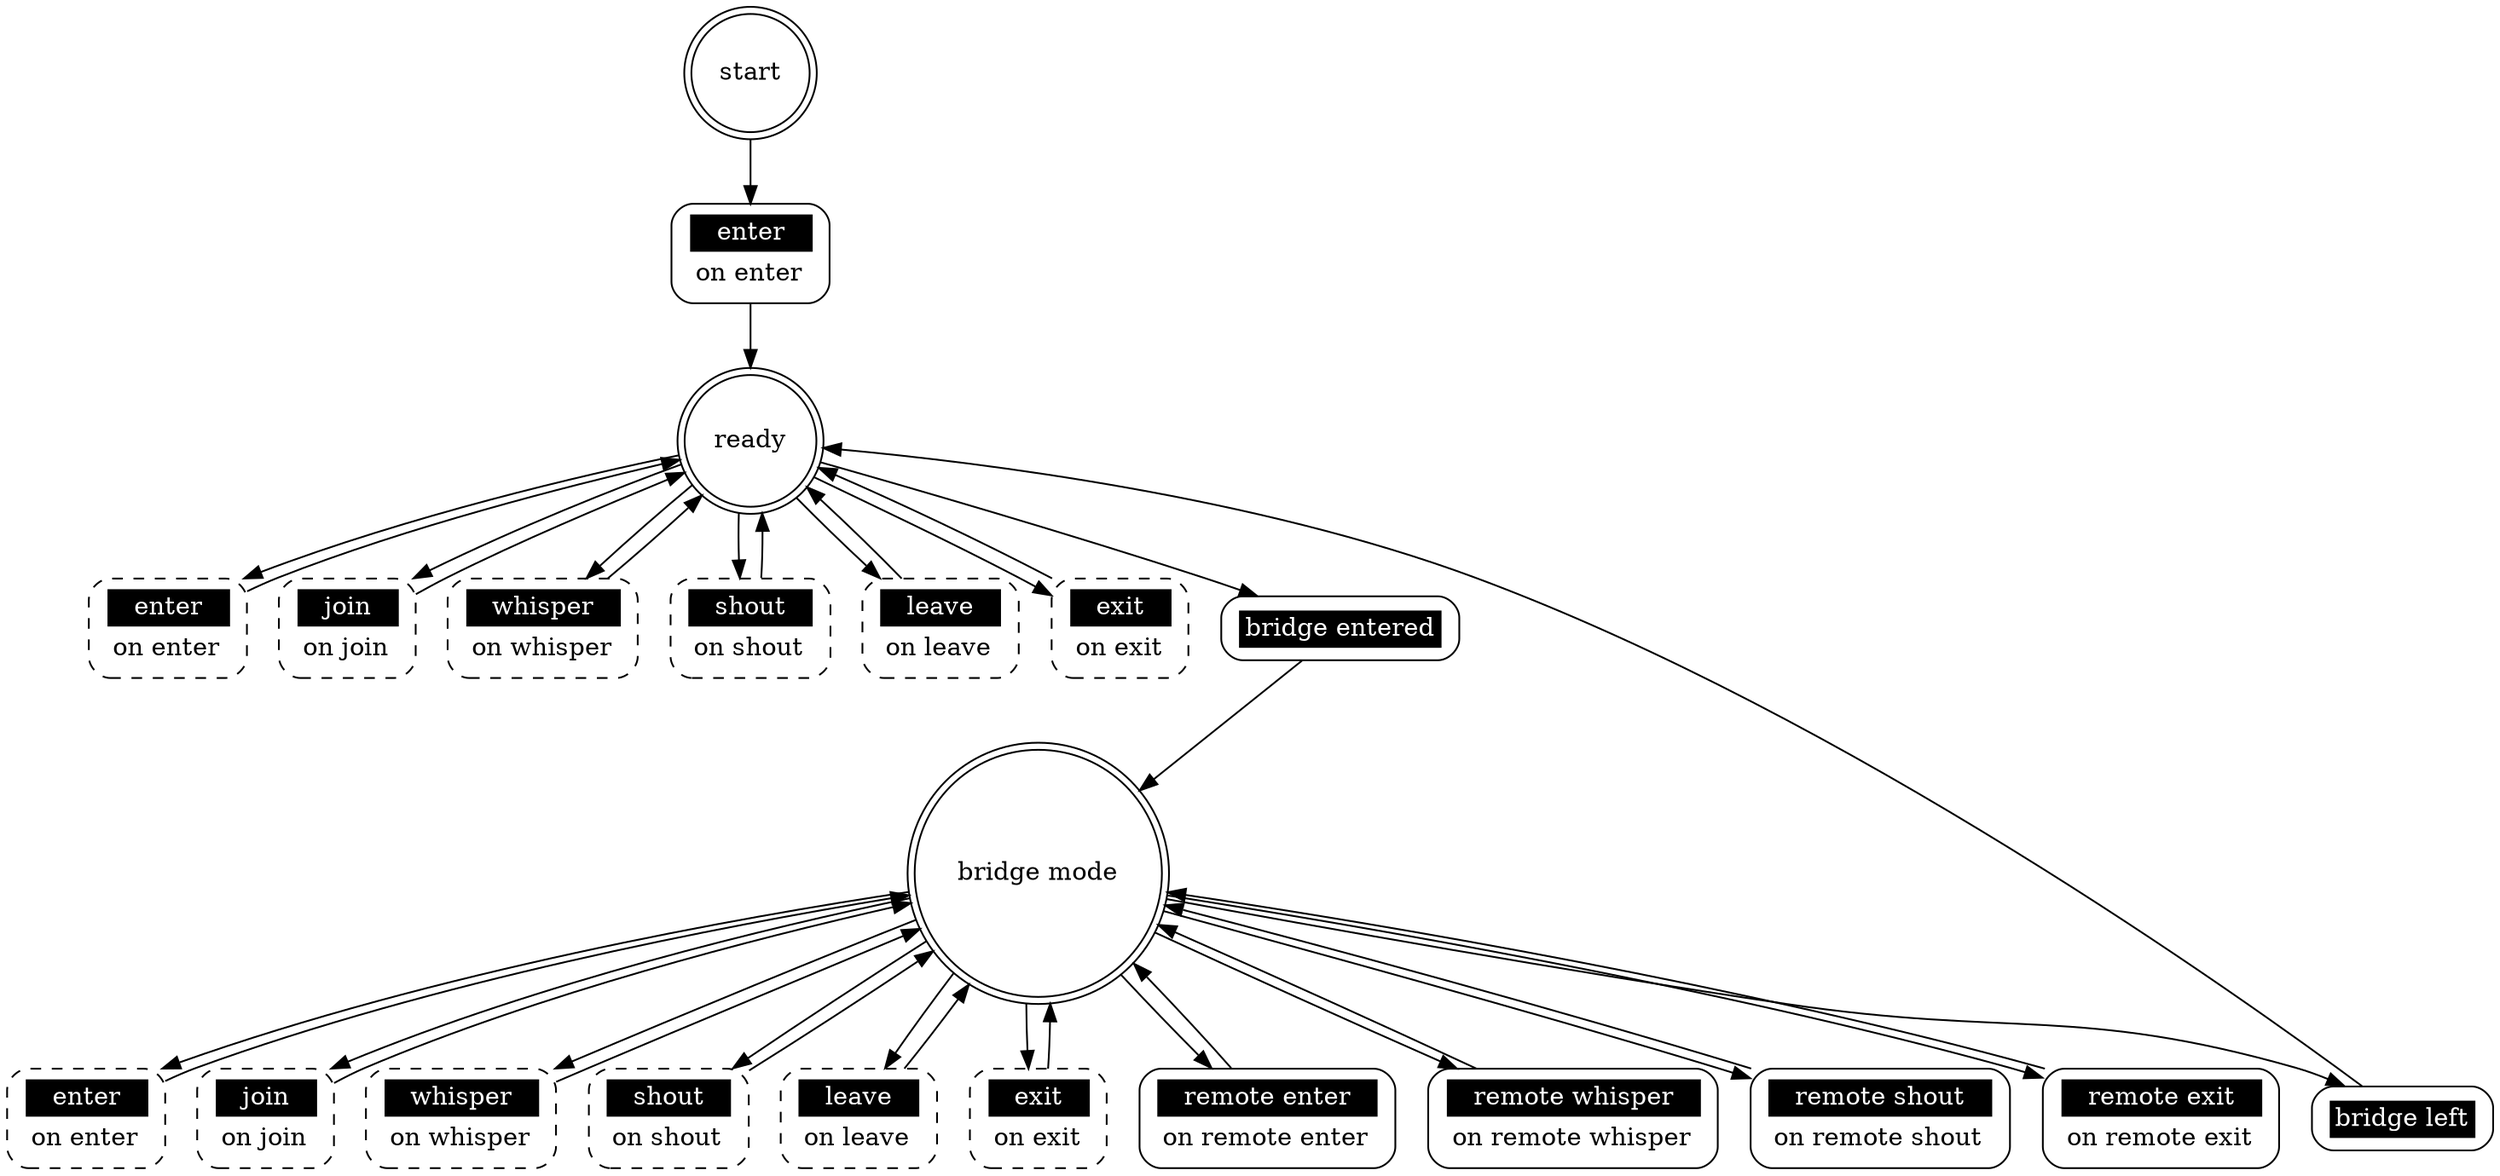 ## Automatically generated from _once client.xml by gsl
digraph "_once client" {

 "start" [shape = "doublecircle"];
 "start enter" [shape = "Mrecord" style = solid label = <<table border="0" cellborder="0" cellpadding="3" bgcolor="white"><tr><td bgcolor="black" align="center" colspan="2"><font color="white">enter</font></td></tr><tr><td align="left" port="r3">on enter</td></tr></table>>];
 "start" -> "start enter";
 "start enter" -> "ready";

 "ready" [shape = "doublecircle"];
 "ready enter" [shape = "Mrecord" style = dashed label = <<table border="0" cellborder="0" cellpadding="3" bgcolor="white"><tr><td bgcolor="black" align="center" colspan="2"><font color="white">enter</font></td></tr><tr><td align="left" port="r3">on enter</td></tr></table>>];
 "ready" -> "ready enter";
 "ready enter" -> "ready";
 "ready join" [shape = "Mrecord" style = dashed label = <<table border="0" cellborder="0" cellpadding="3" bgcolor="white"><tr><td bgcolor="black" align="center" colspan="2"><font color="white">join</font></td></tr><tr><td align="left" port="r3">on join</td></tr></table>>];
 "ready" -> "ready join";
 "ready join" -> "ready";
 "ready whisper" [shape = "Mrecord" style = dashed label = <<table border="0" cellborder="0" cellpadding="3" bgcolor="white"><tr><td bgcolor="black" align="center" colspan="2"><font color="white">whisper</font></td></tr><tr><td align="left" port="r3">on whisper</td></tr></table>>];
 "ready" -> "ready whisper";
 "ready whisper" -> "ready";
 "ready shout" [shape = "Mrecord" style = dashed label = <<table border="0" cellborder="0" cellpadding="3" bgcolor="white"><tr><td bgcolor="black" align="center" colspan="2"><font color="white">shout</font></td></tr><tr><td align="left" port="r3">on shout</td></tr></table>>];
 "ready" -> "ready shout";
 "ready shout" -> "ready";
 "ready leave" [shape = "Mrecord" style = dashed label = <<table border="0" cellborder="0" cellpadding="3" bgcolor="white"><tr><td bgcolor="black" align="center" colspan="2"><font color="white">leave</font></td></tr><tr><td align="left" port="r3">on leave</td></tr></table>>];
 "ready" -> "ready leave";
 "ready leave" -> "ready";
 "ready exit" [shape = "Mrecord" style = dashed label = <<table border="0" cellborder="0" cellpadding="3" bgcolor="white"><tr><td bgcolor="black" align="center" colspan="2"><font color="white">exit</font></td></tr><tr><td align="left" port="r3">on exit</td></tr></table>>];
 "ready" -> "ready exit";
 "ready exit" -> "ready";
 "ready bridge entered" [shape = "Mrecord" style = solid label = <<table border="0" cellborder="0" cellpadding="3" bgcolor="white"><tr><td bgcolor="black" align="center" colspan="2"><font color="white">bridge entered</font></td></tr></table>>];
 "ready" -> "ready bridge entered";
 "ready bridge entered" -> "bridge mode";

 "bridge mode" [shape = "doublecircle"];
 "bridge mode enter" [shape = "Mrecord" style = dashed label = <<table border="0" cellborder="0" cellpadding="3" bgcolor="white"><tr><td bgcolor="black" align="center" colspan="2"><font color="white">enter</font></td></tr><tr><td align="left" port="r3">on enter</td></tr></table>>];
 "bridge mode" -> "bridge mode enter";
 "bridge mode enter" -> "bridge mode";
 "bridge mode join" [shape = "Mrecord" style = dashed label = <<table border="0" cellborder="0" cellpadding="3" bgcolor="white"><tr><td bgcolor="black" align="center" colspan="2"><font color="white">join</font></td></tr><tr><td align="left" port="r3">on join</td></tr></table>>];
 "bridge mode" -> "bridge mode join";
 "bridge mode join" -> "bridge mode";
 "bridge mode whisper" [shape = "Mrecord" style = dashed label = <<table border="0" cellborder="0" cellpadding="3" bgcolor="white"><tr><td bgcolor="black" align="center" colspan="2"><font color="white">whisper</font></td></tr><tr><td align="left" port="r3">on whisper</td></tr></table>>];
 "bridge mode" -> "bridge mode whisper";
 "bridge mode whisper" -> "bridge mode";
 "bridge mode shout" [shape = "Mrecord" style = dashed label = <<table border="0" cellborder="0" cellpadding="3" bgcolor="white"><tr><td bgcolor="black" align="center" colspan="2"><font color="white">shout</font></td></tr><tr><td align="left" port="r3">on shout</td></tr></table>>];
 "bridge mode" -> "bridge mode shout";
 "bridge mode shout" -> "bridge mode";
 "bridge mode leave" [shape = "Mrecord" style = dashed label = <<table border="0" cellborder="0" cellpadding="3" bgcolor="white"><tr><td bgcolor="black" align="center" colspan="2"><font color="white">leave</font></td></tr><tr><td align="left" port="r3">on leave</td></tr></table>>];
 "bridge mode" -> "bridge mode leave";
 "bridge mode leave" -> "bridge mode";
 "bridge mode exit" [shape = "Mrecord" style = dashed label = <<table border="0" cellborder="0" cellpadding="3" bgcolor="white"><tr><td bgcolor="black" align="center" colspan="2"><font color="white">exit</font></td></tr><tr><td align="left" port="r3">on exit</td></tr></table>>];
 "bridge mode" -> "bridge mode exit";
 "bridge mode exit" -> "bridge mode";
 "bridge mode remote enter" [shape = "Mrecord" style = solid label = <<table border="0" cellborder="0" cellpadding="3" bgcolor="white"><tr><td bgcolor="black" align="center" colspan="2"><font color="white">remote enter</font></td></tr><tr><td align="left" port="r3">on remote enter</td></tr></table>>];
 "bridge mode" -> "bridge mode remote enter";
 "bridge mode remote enter" -> "bridge mode";
 "bridge mode remote whisper" [shape = "Mrecord" style = solid label = <<table border="0" cellborder="0" cellpadding="3" bgcolor="white"><tr><td bgcolor="black" align="center" colspan="2"><font color="white">remote whisper</font></td></tr><tr><td align="left" port="r3">on remote whisper</td></tr></table>>];
 "bridge mode" -> "bridge mode remote whisper";
 "bridge mode remote whisper" -> "bridge mode";
 "bridge mode remote shout" [shape = "Mrecord" style = solid label = <<table border="0" cellborder="0" cellpadding="3" bgcolor="white"><tr><td bgcolor="black" align="center" colspan="2"><font color="white">remote shout</font></td></tr><tr><td align="left" port="r3">on remote shout</td></tr></table>>];
 "bridge mode" -> "bridge mode remote shout";
 "bridge mode remote shout" -> "bridge mode";
 "bridge mode remote exit" [shape = "Mrecord" style = solid label = <<table border="0" cellborder="0" cellpadding="3" bgcolor="white"><tr><td bgcolor="black" align="center" colspan="2"><font color="white">remote exit</font></td></tr><tr><td align="left" port="r3">on remote exit</td></tr></table>>];
 "bridge mode" -> "bridge mode remote exit";
 "bridge mode remote exit" -> "bridge mode";
 "bridge mode bridge left" [shape = "Mrecord" style = solid label = <<table border="0" cellborder="0" cellpadding="3" bgcolor="white"><tr><td bgcolor="black" align="center" colspan="2"><font color="white">bridge left</font></td></tr></table>>];
 "bridge mode" -> "bridge mode bridge left";
 "bridge mode bridge left" -> "ready";
}
